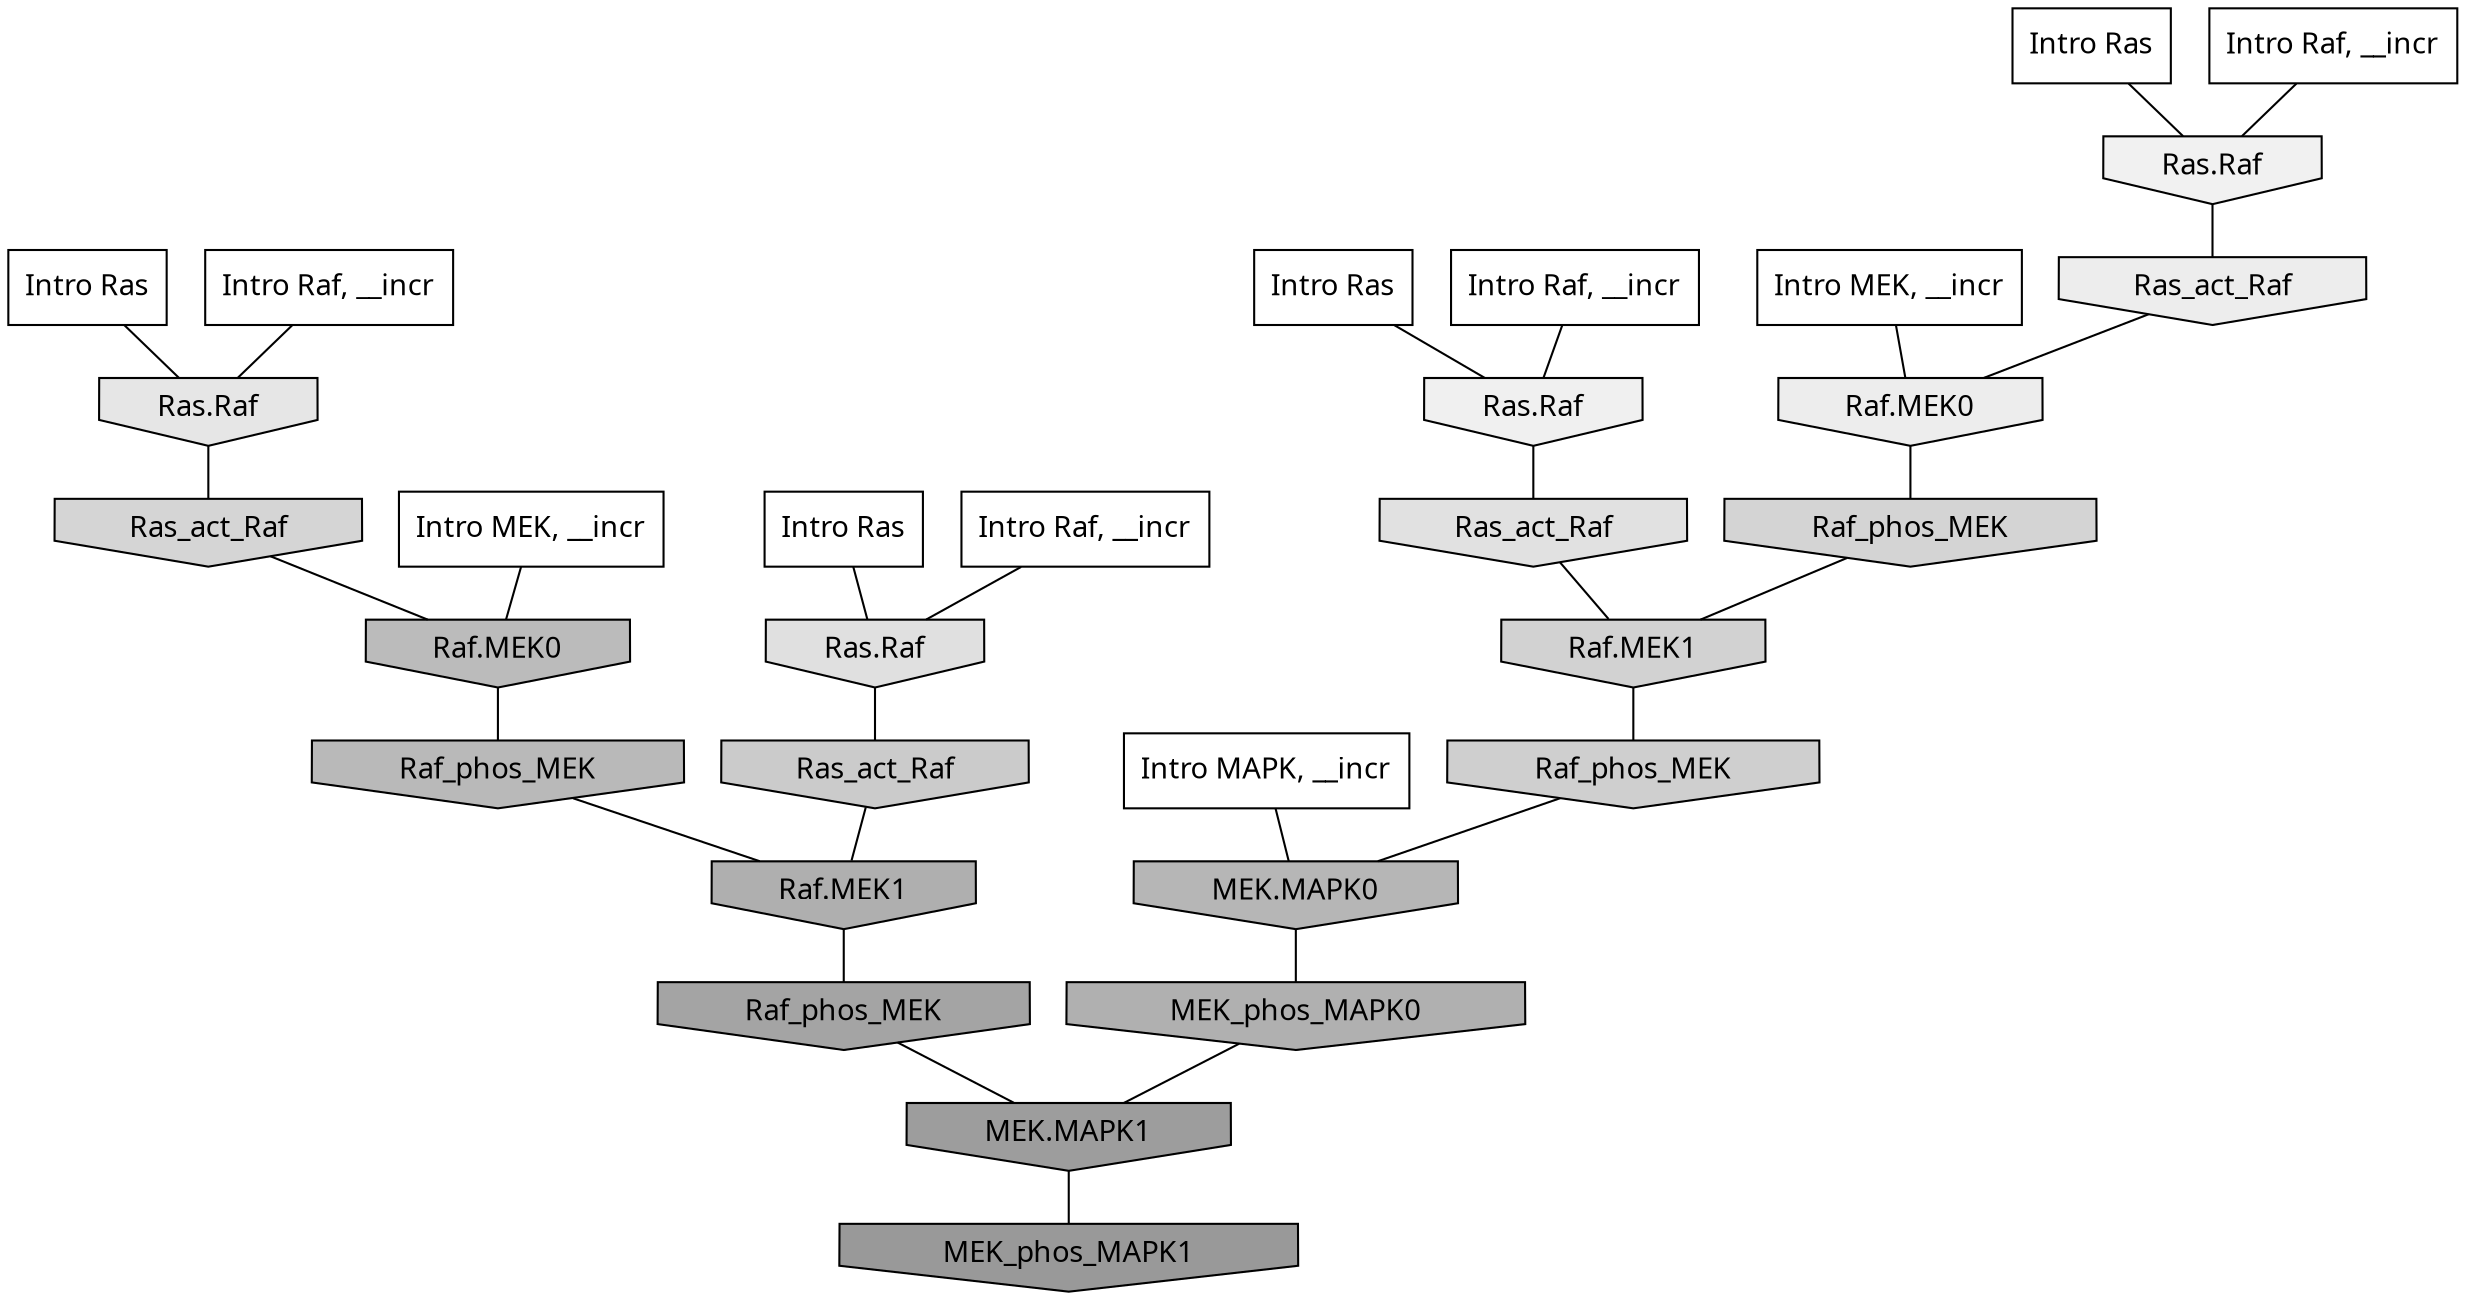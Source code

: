 digraph G{
  rankdir="TB";
  ranksep=0.30;
  node [fontname="CMU Serif"];
  edge [fontname="CMU Serif"];
  
  10 [label="Intro Ras", shape=rectangle, style=filled, fillcolor="0.000 0.000 1.000"]
  
  34 [label="Intro Ras", shape=rectangle, style=filled, fillcolor="0.000 0.000 1.000"]
  
  54 [label="Intro Ras", shape=rectangle, style=filled, fillcolor="0.000 0.000 1.000"]
  
  60 [label="Intro Ras", shape=rectangle, style=filled, fillcolor="0.000 0.000 1.000"]
  
  239 [label="Intro Raf, __incr", shape=rectangle, style=filled, fillcolor="0.000 0.000 1.000"]
  
  830 [label="Intro Raf, __incr", shape=rectangle, style=filled, fillcolor="0.000 0.000 1.000"]
  
  884 [label="Intro Raf, __incr", shape=rectangle, style=filled, fillcolor="0.000 0.000 1.000"]
  
  905 [label="Intro Raf, __incr", shape=rectangle, style=filled, fillcolor="0.000 0.000 1.000"]
  
  1404 [label="Intro MEK, __incr", shape=rectangle, style=filled, fillcolor="0.000 0.000 1.000"]
  
  1450 [label="Intro MEK, __incr", shape=rectangle, style=filled, fillcolor="0.000 0.000 1.000"]
  
  2869 [label="Intro MAPK, __incr", shape=rectangle, style=filled, fillcolor="0.000 0.000 1.000"]
  
  3784 [label="Ras.Raf", shape=invhouse, style=filled, fillcolor="0.000 0.000 0.943"]
  
  3795 [label="Ras.Raf", shape=invhouse, style=filled, fillcolor="0.000 0.000 0.941"]
  
  4050 [label="Ras_act_Raf", shape=invhouse, style=filled, fillcolor="0.000 0.000 0.926"]
  
  4052 [label="Raf.MEK0", shape=invhouse, style=filled, fillcolor="0.000 0.000 0.926"]
  
  4450 [label="Ras.Raf", shape=invhouse, style=filled, fillcolor="0.000 0.000 0.900"]
  
  4805 [label="Ras_act_Raf", shape=invhouse, style=filled, fillcolor="0.000 0.000 0.879"]
  
  4844 [label="Ras.Raf", shape=invhouse, style=filled, fillcolor="0.000 0.000 0.877"]
  
  5596 [label="Ras_act_Raf", shape=invhouse, style=filled, fillcolor="0.000 0.000 0.833"]
  
  5631 [label="Raf_phos_MEK", shape=invhouse, style=filled, fillcolor="0.000 0.000 0.831"]
  
  5796 [label="Raf.MEK1", shape=invhouse, style=filled, fillcolor="0.000 0.000 0.823"]
  
  6038 [label="Raf_phos_MEK", shape=invhouse, style=filled, fillcolor="0.000 0.000 0.811"]
  
  6376 [label="Ras_act_Raf", shape=invhouse, style=filled, fillcolor="0.000 0.000 0.796"]
  
  8467 [label="Raf.MEK0", shape=invhouse, style=filled, fillcolor="0.000 0.000 0.731"]
  
  8733 [label="Raf_phos_MEK", shape=invhouse, style=filled, fillcolor="0.000 0.000 0.723"]
  
  9024 [label="MEK.MAPK0", shape=invhouse, style=filled, fillcolor="0.000 0.000 0.714"]
  
  10223 [label="MEK_phos_MAPK0", shape=invhouse, style=filled, fillcolor="0.000 0.000 0.688"]
  
  10482 [label="Raf.MEK1", shape=invhouse, style=filled, fillcolor="0.000 0.000 0.684"]
  
  12859 [label="Raf_phos_MEK", shape=invhouse, style=filled, fillcolor="0.000 0.000 0.643"]
  
  14852 [label="MEK.MAPK1", shape=invhouse, style=filled, fillcolor="0.000 0.000 0.616"]
  
  15797 [label="MEK_phos_MAPK1", shape=invhouse, style=filled, fillcolor="0.000 0.000 0.600"]
  
  
  14852 -> 15797 [dir=none, color="0.000 0.000 0.000"] 
  12859 -> 14852 [dir=none, color="0.000 0.000 0.000"] 
  10482 -> 12859 [dir=none, color="0.000 0.000 0.000"] 
  10223 -> 14852 [dir=none, color="0.000 0.000 0.000"] 
  9024 -> 10223 [dir=none, color="0.000 0.000 0.000"] 
  8733 -> 10482 [dir=none, color="0.000 0.000 0.000"] 
  8467 -> 8733 [dir=none, color="0.000 0.000 0.000"] 
  6376 -> 10482 [dir=none, color="0.000 0.000 0.000"] 
  6038 -> 9024 [dir=none, color="0.000 0.000 0.000"] 
  5796 -> 6038 [dir=none, color="0.000 0.000 0.000"] 
  5631 -> 5796 [dir=none, color="0.000 0.000 0.000"] 
  5596 -> 8467 [dir=none, color="0.000 0.000 0.000"] 
  4844 -> 6376 [dir=none, color="0.000 0.000 0.000"] 
  4805 -> 5796 [dir=none, color="0.000 0.000 0.000"] 
  4450 -> 5596 [dir=none, color="0.000 0.000 0.000"] 
  4052 -> 5631 [dir=none, color="0.000 0.000 0.000"] 
  4050 -> 4052 [dir=none, color="0.000 0.000 0.000"] 
  3795 -> 4805 [dir=none, color="0.000 0.000 0.000"] 
  3784 -> 4050 [dir=none, color="0.000 0.000 0.000"] 
  2869 -> 9024 [dir=none, color="0.000 0.000 0.000"] 
  1450 -> 8467 [dir=none, color="0.000 0.000 0.000"] 
  1404 -> 4052 [dir=none, color="0.000 0.000 0.000"] 
  905 -> 3795 [dir=none, color="0.000 0.000 0.000"] 
  884 -> 4450 [dir=none, color="0.000 0.000 0.000"] 
  830 -> 3784 [dir=none, color="0.000 0.000 0.000"] 
  239 -> 4844 [dir=none, color="0.000 0.000 0.000"] 
  60 -> 3784 [dir=none, color="0.000 0.000 0.000"] 
  54 -> 4844 [dir=none, color="0.000 0.000 0.000"] 
  34 -> 3795 [dir=none, color="0.000 0.000 0.000"] 
  10 -> 4450 [dir=none, color="0.000 0.000 0.000"] 
  
  }
